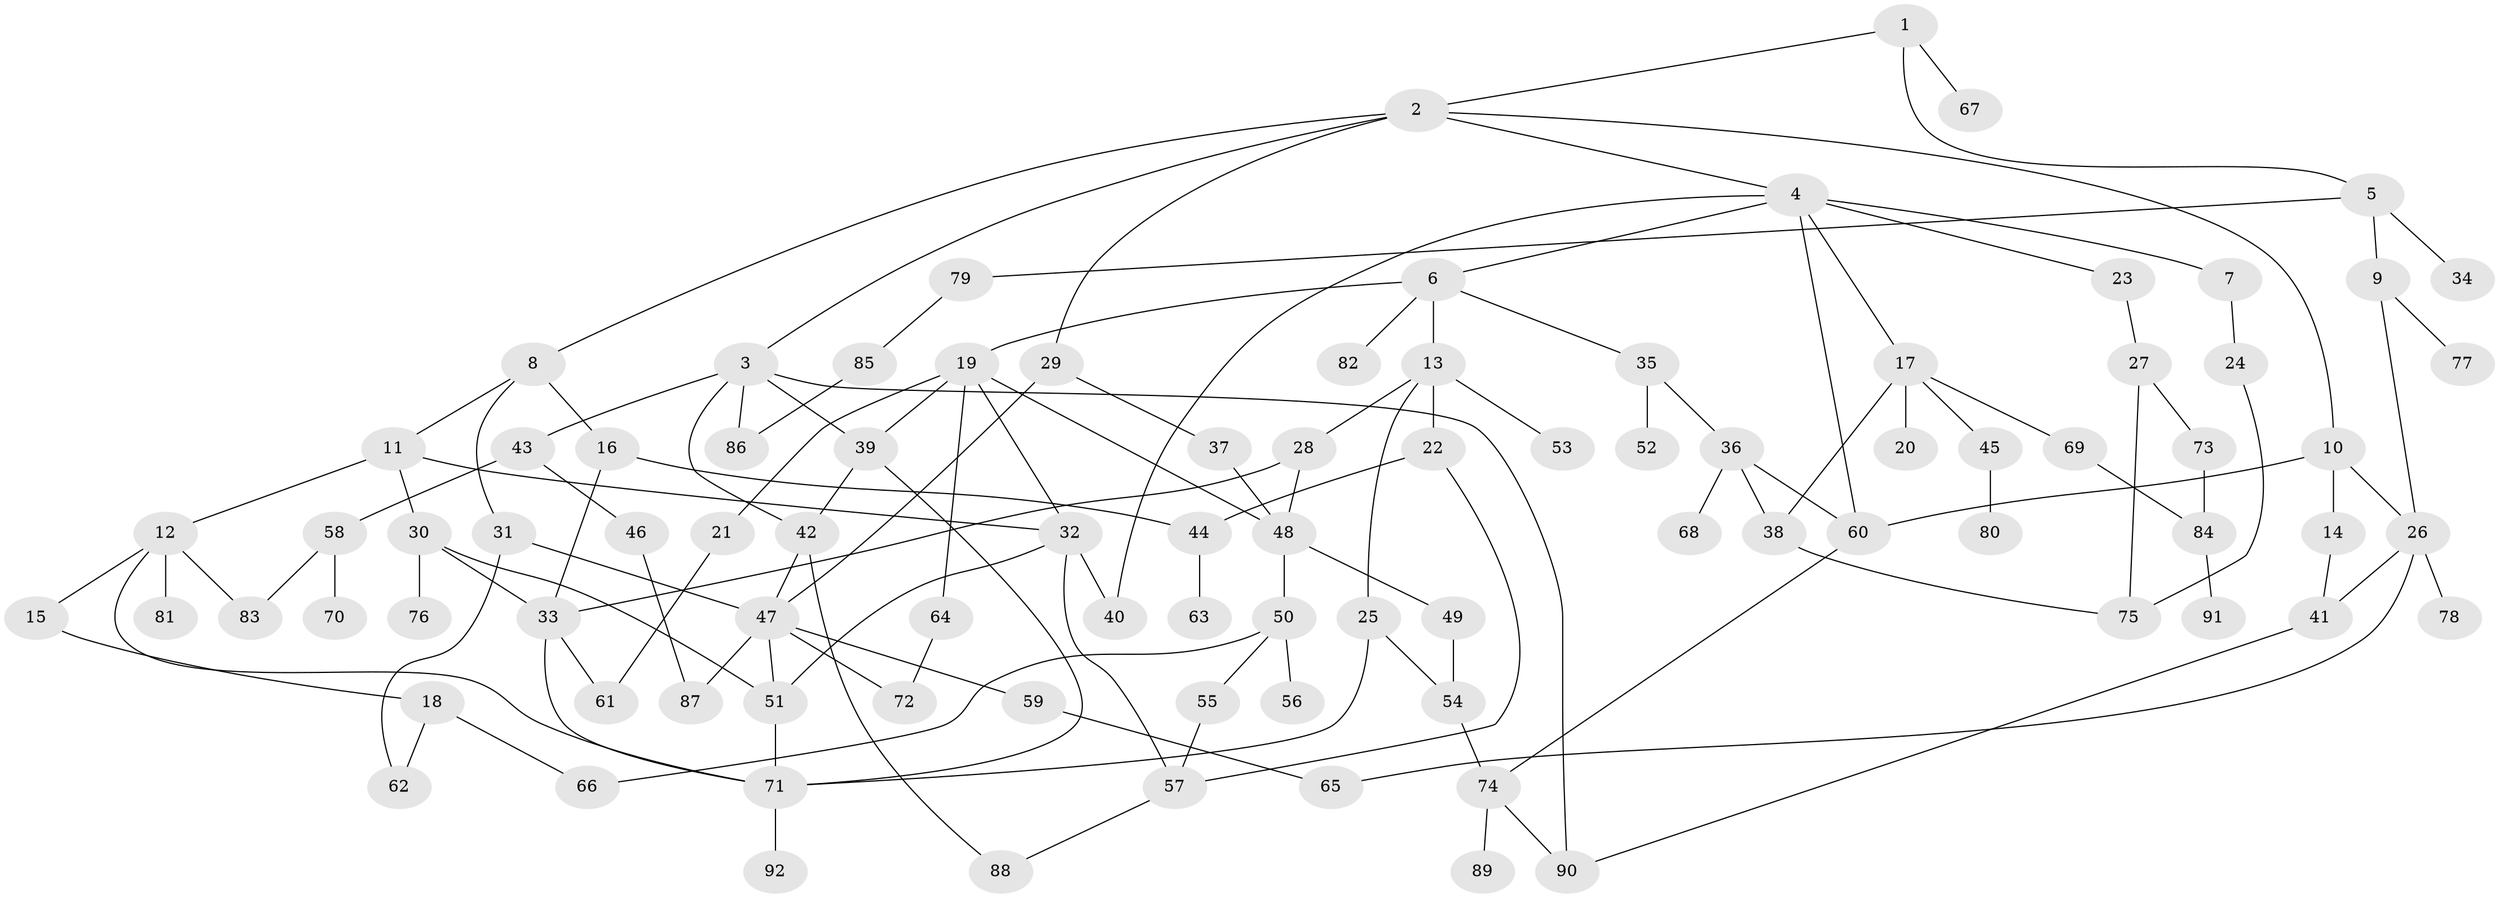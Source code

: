 // coarse degree distribution, {8: 0.08108108108108109, 6: 0.08108108108108109, 4: 0.21621621621621623, 7: 0.02702702702702703, 3: 0.2702702702702703, 2: 0.24324324324324326, 5: 0.05405405405405406, 1: 0.02702702702702703}
// Generated by graph-tools (version 1.1) at 2025/36/03/04/25 23:36:07]
// undirected, 92 vertices, 131 edges
graph export_dot {
  node [color=gray90,style=filled];
  1;
  2;
  3;
  4;
  5;
  6;
  7;
  8;
  9;
  10;
  11;
  12;
  13;
  14;
  15;
  16;
  17;
  18;
  19;
  20;
  21;
  22;
  23;
  24;
  25;
  26;
  27;
  28;
  29;
  30;
  31;
  32;
  33;
  34;
  35;
  36;
  37;
  38;
  39;
  40;
  41;
  42;
  43;
  44;
  45;
  46;
  47;
  48;
  49;
  50;
  51;
  52;
  53;
  54;
  55;
  56;
  57;
  58;
  59;
  60;
  61;
  62;
  63;
  64;
  65;
  66;
  67;
  68;
  69;
  70;
  71;
  72;
  73;
  74;
  75;
  76;
  77;
  78;
  79;
  80;
  81;
  82;
  83;
  84;
  85;
  86;
  87;
  88;
  89;
  90;
  91;
  92;
  1 -- 2;
  1 -- 5;
  1 -- 67;
  2 -- 3;
  2 -- 4;
  2 -- 8;
  2 -- 10;
  2 -- 29;
  3 -- 39;
  3 -- 43;
  3 -- 90;
  3 -- 86;
  3 -- 42;
  4 -- 6;
  4 -- 7;
  4 -- 17;
  4 -- 23;
  4 -- 40;
  4 -- 60;
  5 -- 9;
  5 -- 34;
  5 -- 79;
  6 -- 13;
  6 -- 19;
  6 -- 35;
  6 -- 82;
  7 -- 24;
  8 -- 11;
  8 -- 16;
  8 -- 31;
  9 -- 77;
  9 -- 26;
  10 -- 14;
  10 -- 26;
  10 -- 60;
  11 -- 12;
  11 -- 30;
  11 -- 32;
  12 -- 15;
  12 -- 81;
  12 -- 83;
  12 -- 71;
  13 -- 22;
  13 -- 25;
  13 -- 28;
  13 -- 53;
  14 -- 41;
  15 -- 18;
  16 -- 44;
  16 -- 33;
  17 -- 20;
  17 -- 38;
  17 -- 45;
  17 -- 69;
  18 -- 62;
  18 -- 66;
  19 -- 21;
  19 -- 32;
  19 -- 64;
  19 -- 48;
  19 -- 39;
  21 -- 61;
  22 -- 44;
  22 -- 57;
  23 -- 27;
  24 -- 75;
  25 -- 71;
  25 -- 54;
  26 -- 65;
  26 -- 78;
  26 -- 41;
  27 -- 73;
  27 -- 75;
  28 -- 33;
  28 -- 48;
  29 -- 37;
  29 -- 47;
  30 -- 76;
  30 -- 51;
  30 -- 33;
  31 -- 47;
  31 -- 62;
  32 -- 57;
  32 -- 51;
  32 -- 40;
  33 -- 71;
  33 -- 61;
  35 -- 36;
  35 -- 52;
  36 -- 60;
  36 -- 68;
  36 -- 38;
  37 -- 48;
  38 -- 75;
  39 -- 42;
  39 -- 71;
  41 -- 90;
  42 -- 88;
  42 -- 47;
  43 -- 46;
  43 -- 58;
  44 -- 63;
  45 -- 80;
  46 -- 87;
  47 -- 51;
  47 -- 59;
  47 -- 87;
  47 -- 72;
  48 -- 49;
  48 -- 50;
  49 -- 54;
  50 -- 55;
  50 -- 56;
  50 -- 66;
  51 -- 71;
  54 -- 74;
  55 -- 57;
  57 -- 88;
  58 -- 70;
  58 -- 83;
  59 -- 65;
  60 -- 74;
  64 -- 72;
  69 -- 84;
  71 -- 92;
  73 -- 84;
  74 -- 89;
  74 -- 90;
  79 -- 85;
  84 -- 91;
  85 -- 86;
}
